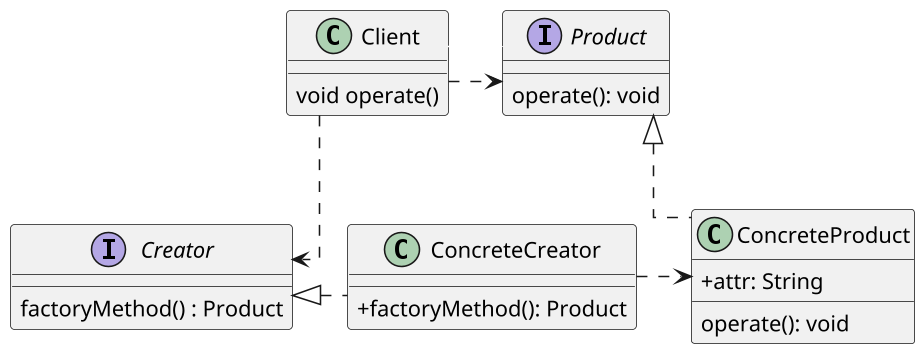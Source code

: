 @startuml

skinparam classAttributeIconSize 0
skinparam linetype ortho
skinparam defaultTextAlignment center
skinparam dpi 150
' up to down direction

interface Product {
     operate(): void
}

class ConcreteProduct {
    +attr: String 
     operate(): void
}

interface Creator {
     factoryMethod() : Product
}

class ConcreteCreator  {
     + factoryMethod(): Product
}



class Client {
    void operate()
}

ConcreteCreator .up|> Creator
ConcreteProduct .up|> Product
ConcreteCreator ..right> ConcreteProduct
Client  -[#white]> Product

Client ..down> Creator
Client ..down> Product
@enduml